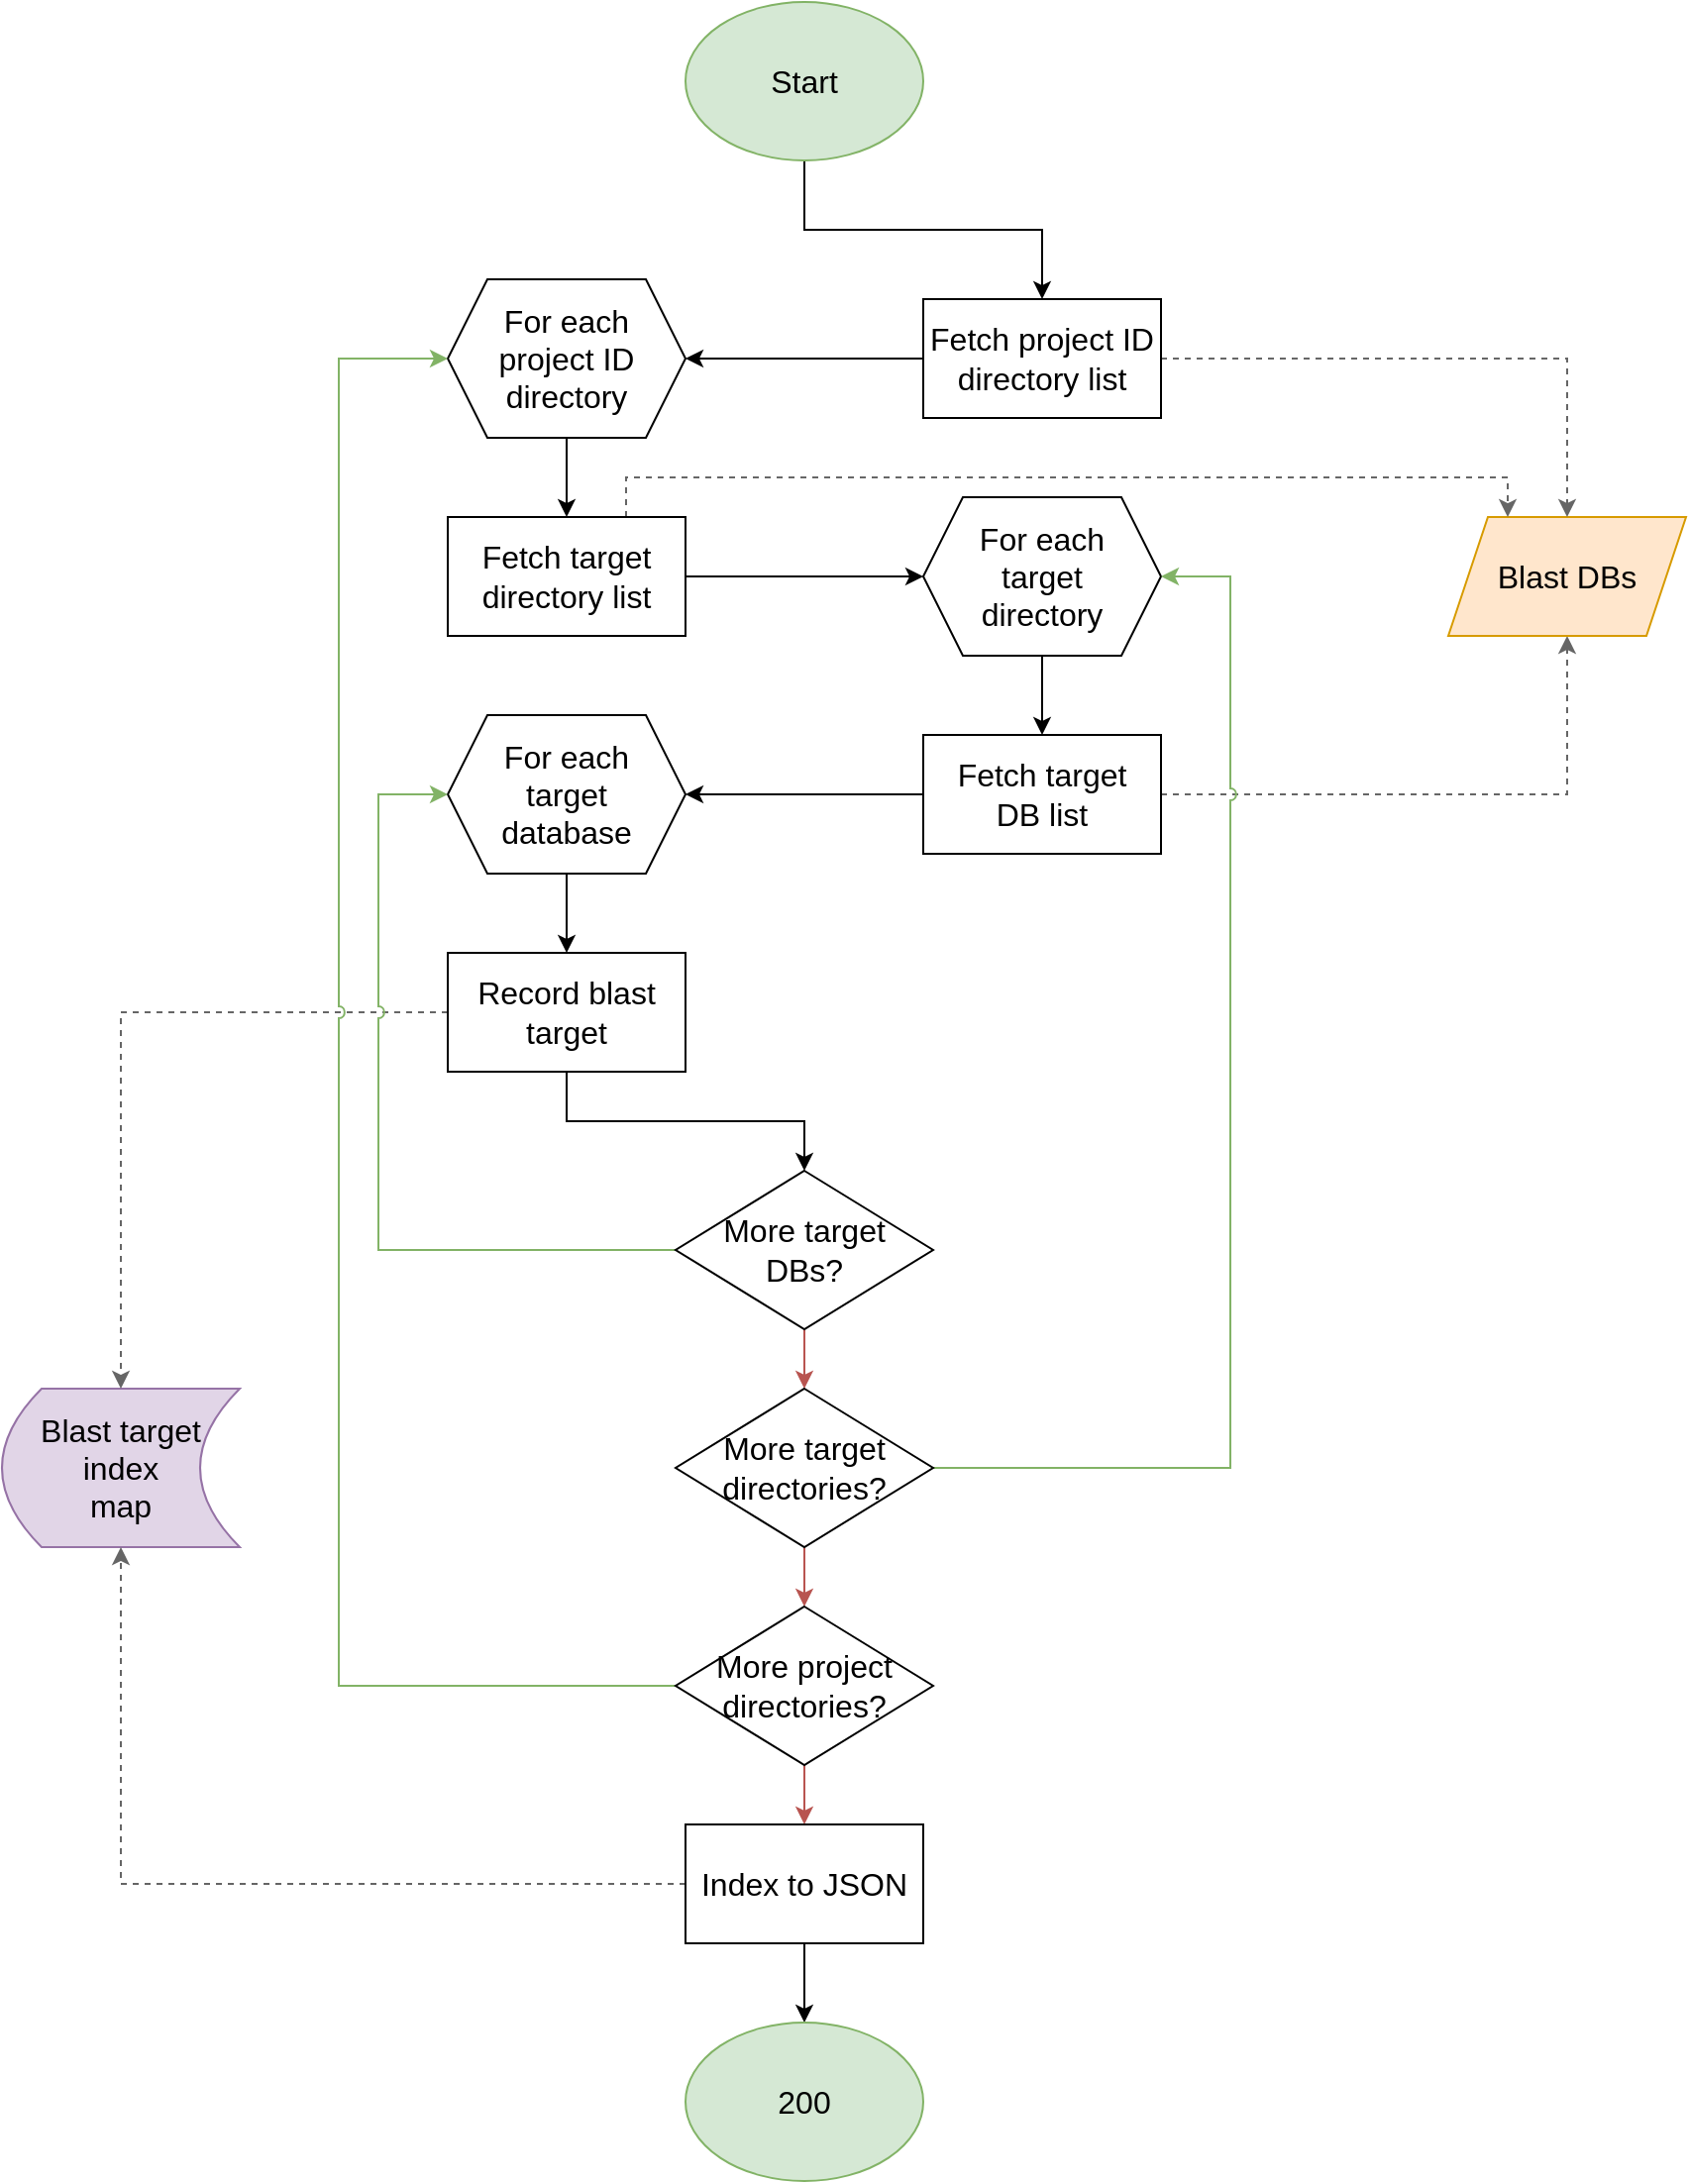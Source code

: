 <mxfile version="20.6.0" type="device"><diagram id="hxvU-aeRVB3mqjN8R392" name="Page-1"><mxGraphModel dx="2025" dy="1099" grid="1" gridSize="10" guides="1" tooltips="1" connect="1" arrows="1" fold="1" page="1" pageScale="1" pageWidth="850" pageHeight="1100" math="0" shadow="0"><root><mxCell id="0"/><mxCell id="1" parent="0"/><mxCell id="J5fGL1TQMryxoPGcth1N-57" style="edgeStyle=orthogonalEdgeStyle;rounded=0;orthogonalLoop=1;jettySize=auto;html=1;exitX=1;exitY=0.5;exitDx=0;exitDy=0;entryX=0.5;entryY=1;entryDx=0;entryDy=0;fontSize=16;strokeColor=#666666;dashed=1;" edge="1" parent="1" source="J5fGL1TQMryxoPGcth1N-40" target="J5fGL1TQMryxoPGcth1N-2"><mxGeometry relative="1" as="geometry"/></mxCell><mxCell id="J5fGL1TQMryxoPGcth1N-35" style="edgeStyle=orthogonalEdgeStyle;rounded=0;orthogonalLoop=1;jettySize=auto;html=1;exitX=0.5;exitY=1;exitDx=0;exitDy=0;entryX=0.5;entryY=0;entryDx=0;entryDy=0;fontSize=16;" edge="1" parent="1" source="J5fGL1TQMryxoPGcth1N-1" target="J5fGL1TQMryxoPGcth1N-4"><mxGeometry relative="1" as="geometry"/></mxCell><mxCell id="J5fGL1TQMryxoPGcth1N-1" value="Start" style="ellipse;whiteSpace=wrap;html=1;fillColor=#d5e8d4;strokeColor=#82b366;fontSize=16;" vertex="1" parent="1"><mxGeometry x="345" width="120" height="80" as="geometry"/></mxCell><mxCell id="J5fGL1TQMryxoPGcth1N-2" value="Blast DBs" style="shape=parallelogram;perimeter=parallelogramPerimeter;whiteSpace=wrap;html=1;fixedSize=1;fontSize=16;fillColor=#ffe6cc;strokeColor=#d79b00;" vertex="1" parent="1"><mxGeometry x="730" y="260" width="120" height="60" as="geometry"/></mxCell><mxCell id="J5fGL1TQMryxoPGcth1N-3" value="Blast target&lt;br&gt;index&lt;br&gt;map" style="shape=dataStorage;whiteSpace=wrap;html=1;fixedSize=1;fontSize=16;fillColor=#e1d5e7;strokeColor=#9673a6;" vertex="1" parent="1"><mxGeometry y="700" width="120" height="80" as="geometry"/></mxCell><mxCell id="J5fGL1TQMryxoPGcth1N-36" style="edgeStyle=orthogonalEdgeStyle;rounded=0;orthogonalLoop=1;jettySize=auto;html=1;exitX=0;exitY=0.5;exitDx=0;exitDy=0;entryX=1;entryY=0.5;entryDx=0;entryDy=0;fontSize=16;" edge="1" parent="1" source="J5fGL1TQMryxoPGcth1N-4" target="J5fGL1TQMryxoPGcth1N-7"><mxGeometry relative="1" as="geometry"/></mxCell><mxCell id="J5fGL1TQMryxoPGcth1N-55" style="edgeStyle=orthogonalEdgeStyle;rounded=0;orthogonalLoop=1;jettySize=auto;html=1;exitX=1;exitY=0.5;exitDx=0;exitDy=0;entryX=0.5;entryY=0;entryDx=0;entryDy=0;fontSize=16;strokeColor=#666666;dashed=1;" edge="1" parent="1" source="J5fGL1TQMryxoPGcth1N-4" target="J5fGL1TQMryxoPGcth1N-2"><mxGeometry relative="1" as="geometry"/></mxCell><mxCell id="J5fGL1TQMryxoPGcth1N-4" value="Fetch project ID directory list" style="rounded=0;whiteSpace=wrap;html=1;fontSize=16;" vertex="1" parent="1"><mxGeometry x="465" y="150" width="120" height="60" as="geometry"/></mxCell><mxCell id="J5fGL1TQMryxoPGcth1N-39" style="edgeStyle=orthogonalEdgeStyle;rounded=0;orthogonalLoop=1;jettySize=auto;html=1;exitX=1;exitY=0.5;exitDx=0;exitDy=0;entryX=0;entryY=0.5;entryDx=0;entryDy=0;fontSize=16;" edge="1" parent="1" source="J5fGL1TQMryxoPGcth1N-5" target="J5fGL1TQMryxoPGcth1N-8"><mxGeometry relative="1" as="geometry"/></mxCell><mxCell id="J5fGL1TQMryxoPGcth1N-56" style="edgeStyle=orthogonalEdgeStyle;rounded=0;orthogonalLoop=1;jettySize=auto;html=1;exitX=0.75;exitY=0;exitDx=0;exitDy=0;entryX=0.25;entryY=0;entryDx=0;entryDy=0;fontSize=16;strokeColor=#666666;dashed=1;" edge="1" parent="1" source="J5fGL1TQMryxoPGcth1N-5" target="J5fGL1TQMryxoPGcth1N-2"><mxGeometry relative="1" as="geometry"/></mxCell><mxCell id="J5fGL1TQMryxoPGcth1N-5" value="Fetch target&lt;br&gt;directory list" style="rounded=0;whiteSpace=wrap;html=1;fontSize=16;" vertex="1" parent="1"><mxGeometry x="225" y="260" width="120" height="60" as="geometry"/></mxCell><mxCell id="J5fGL1TQMryxoPGcth1N-37" style="edgeStyle=orthogonalEdgeStyle;rounded=0;orthogonalLoop=1;jettySize=auto;html=1;exitX=0.5;exitY=1;exitDx=0;exitDy=0;entryX=0.5;entryY=0;entryDx=0;entryDy=0;fontSize=16;" edge="1" parent="1" source="J5fGL1TQMryxoPGcth1N-7" target="J5fGL1TQMryxoPGcth1N-5"><mxGeometry relative="1" as="geometry"/></mxCell><mxCell id="J5fGL1TQMryxoPGcth1N-7" value="For each&lt;br&gt;project ID directory" style="shape=hexagon;perimeter=hexagonPerimeter2;whiteSpace=wrap;html=1;fixedSize=1;fontSize=16;" vertex="1" parent="1"><mxGeometry x="225" y="140" width="120" height="80" as="geometry"/></mxCell><mxCell id="J5fGL1TQMryxoPGcth1N-41" style="edgeStyle=orthogonalEdgeStyle;rounded=0;orthogonalLoop=1;jettySize=auto;html=1;exitX=0.5;exitY=1;exitDx=0;exitDy=0;entryX=0.5;entryY=0;entryDx=0;entryDy=0;fontSize=16;" edge="1" parent="1" source="J5fGL1TQMryxoPGcth1N-8" target="J5fGL1TQMryxoPGcth1N-40"><mxGeometry relative="1" as="geometry"/></mxCell><mxCell id="J5fGL1TQMryxoPGcth1N-8" value="For each&lt;br&gt;target&lt;br&gt;directory" style="shape=hexagon;perimeter=hexagonPerimeter2;whiteSpace=wrap;html=1;fixedSize=1;fontSize=16;" vertex="1" parent="1"><mxGeometry x="465" y="250" width="120" height="80" as="geometry"/></mxCell><mxCell id="J5fGL1TQMryxoPGcth1N-43" style="edgeStyle=orthogonalEdgeStyle;rounded=0;orthogonalLoop=1;jettySize=auto;html=1;exitX=0.5;exitY=1;exitDx=0;exitDy=0;entryX=0.5;entryY=0;entryDx=0;entryDy=0;fontSize=16;" edge="1" parent="1" source="J5fGL1TQMryxoPGcth1N-9" target="J5fGL1TQMryxoPGcth1N-10"><mxGeometry relative="1" as="geometry"/></mxCell><mxCell id="J5fGL1TQMryxoPGcth1N-9" value="For each&lt;br&gt;target&lt;br&gt;database" style="shape=hexagon;perimeter=hexagonPerimeter2;whiteSpace=wrap;html=1;fixedSize=1;fontSize=16;" vertex="1" parent="1"><mxGeometry x="225" y="360" width="120" height="80" as="geometry"/></mxCell><mxCell id="J5fGL1TQMryxoPGcth1N-44" style="edgeStyle=orthogonalEdgeStyle;rounded=0;orthogonalLoop=1;jettySize=auto;html=1;exitX=0.5;exitY=1;exitDx=0;exitDy=0;fontSize=16;" edge="1" parent="1" source="J5fGL1TQMryxoPGcth1N-10" target="J5fGL1TQMryxoPGcth1N-11"><mxGeometry relative="1" as="geometry"/></mxCell><mxCell id="J5fGL1TQMryxoPGcth1N-58" style="edgeStyle=orthogonalEdgeStyle;rounded=0;orthogonalLoop=1;jettySize=auto;html=1;exitX=0;exitY=0.5;exitDx=0;exitDy=0;fontSize=16;strokeColor=#666666;dashed=1;" edge="1" parent="1" source="J5fGL1TQMryxoPGcth1N-10" target="J5fGL1TQMryxoPGcth1N-3"><mxGeometry relative="1" as="geometry"/></mxCell><mxCell id="J5fGL1TQMryxoPGcth1N-10" value="Record blast target" style="rounded=0;whiteSpace=wrap;html=1;fontSize=16;" vertex="1" parent="1"><mxGeometry x="225" y="480" width="120" height="60" as="geometry"/></mxCell><mxCell id="J5fGL1TQMryxoPGcth1N-45" style="edgeStyle=orthogonalEdgeStyle;rounded=0;orthogonalLoop=1;jettySize=auto;html=1;exitX=0.5;exitY=1;exitDx=0;exitDy=0;entryX=0.5;entryY=0;entryDx=0;entryDy=0;fontSize=16;fillColor=#f8cecc;strokeColor=#b85450;" edge="1" parent="1" source="J5fGL1TQMryxoPGcth1N-11" target="J5fGL1TQMryxoPGcth1N-12"><mxGeometry relative="1" as="geometry"/></mxCell><mxCell id="J5fGL1TQMryxoPGcth1N-47" style="edgeStyle=orthogonalEdgeStyle;rounded=0;orthogonalLoop=1;jettySize=auto;html=1;exitX=0;exitY=0.5;exitDx=0;exitDy=0;entryX=0;entryY=0.5;entryDx=0;entryDy=0;fontSize=16;jumpStyle=arc;fillColor=#d5e8d4;strokeColor=#82b366;" edge="1" parent="1" source="J5fGL1TQMryxoPGcth1N-11" target="J5fGL1TQMryxoPGcth1N-9"><mxGeometry relative="1" as="geometry"><Array as="points"><mxPoint x="190" y="630"/><mxPoint x="190" y="400"/></Array></mxGeometry></mxCell><mxCell id="J5fGL1TQMryxoPGcth1N-11" value="More target&lt;br&gt;DBs?" style="rhombus;whiteSpace=wrap;html=1;fontSize=16;" vertex="1" parent="1"><mxGeometry x="340" y="590" width="130" height="80" as="geometry"/></mxCell><mxCell id="J5fGL1TQMryxoPGcth1N-46" style="edgeStyle=orthogonalEdgeStyle;rounded=0;orthogonalLoop=1;jettySize=auto;html=1;exitX=0.5;exitY=1;exitDx=0;exitDy=0;entryX=0.5;entryY=0;entryDx=0;entryDy=0;fontSize=16;fillColor=#f8cecc;strokeColor=#b85450;" edge="1" parent="1" source="J5fGL1TQMryxoPGcth1N-12" target="J5fGL1TQMryxoPGcth1N-13"><mxGeometry relative="1" as="geometry"/></mxCell><mxCell id="J5fGL1TQMryxoPGcth1N-49" style="edgeStyle=orthogonalEdgeStyle;rounded=0;orthogonalLoop=1;jettySize=auto;html=1;exitX=1;exitY=0.5;exitDx=0;exitDy=0;entryX=1;entryY=0.5;entryDx=0;entryDy=0;fontSize=16;jumpStyle=arc;fillColor=#d5e8d4;strokeColor=#82b366;" edge="1" parent="1" source="J5fGL1TQMryxoPGcth1N-12" target="J5fGL1TQMryxoPGcth1N-8"><mxGeometry relative="1" as="geometry"><Array as="points"><mxPoint x="620" y="740"/><mxPoint x="620" y="290"/></Array></mxGeometry></mxCell><mxCell id="J5fGL1TQMryxoPGcth1N-12" value="More target&lt;br&gt;directories?" style="rhombus;whiteSpace=wrap;html=1;fontSize=16;" vertex="1" parent="1"><mxGeometry x="340" y="700" width="130" height="80" as="geometry"/></mxCell><mxCell id="J5fGL1TQMryxoPGcth1N-50" style="edgeStyle=orthogonalEdgeStyle;rounded=0;orthogonalLoop=1;jettySize=auto;html=1;exitX=0;exitY=0.5;exitDx=0;exitDy=0;entryX=0;entryY=0.5;entryDx=0;entryDy=0;fontSize=16;jumpStyle=arc;fillColor=#d5e8d4;strokeColor=#82b366;" edge="1" parent="1" source="J5fGL1TQMryxoPGcth1N-13" target="J5fGL1TQMryxoPGcth1N-7"><mxGeometry relative="1" as="geometry"><Array as="points"><mxPoint x="170" y="850"/><mxPoint x="170" y="180"/></Array></mxGeometry></mxCell><mxCell id="J5fGL1TQMryxoPGcth1N-53" style="edgeStyle=orthogonalEdgeStyle;rounded=0;orthogonalLoop=1;jettySize=auto;html=1;exitX=0.5;exitY=1;exitDx=0;exitDy=0;entryX=0.5;entryY=0;entryDx=0;entryDy=0;fontSize=16;fillColor=#f8cecc;strokeColor=#b85450;" edge="1" parent="1" source="J5fGL1TQMryxoPGcth1N-13" target="J5fGL1TQMryxoPGcth1N-51"><mxGeometry relative="1" as="geometry"/></mxCell><mxCell id="J5fGL1TQMryxoPGcth1N-13" value="More project&lt;br&gt;directories?" style="rhombus;whiteSpace=wrap;html=1;fontSize=16;" vertex="1" parent="1"><mxGeometry x="340" y="810" width="130" height="80" as="geometry"/></mxCell><mxCell id="J5fGL1TQMryxoPGcth1N-42" style="edgeStyle=orthogonalEdgeStyle;rounded=0;orthogonalLoop=1;jettySize=auto;html=1;exitX=0;exitY=0.5;exitDx=0;exitDy=0;fontSize=16;" edge="1" parent="1" source="J5fGL1TQMryxoPGcth1N-40" target="J5fGL1TQMryxoPGcth1N-9"><mxGeometry relative="1" as="geometry"/></mxCell><mxCell id="J5fGL1TQMryxoPGcth1N-40" value="Fetch target&lt;br&gt;DB list" style="rounded=0;whiteSpace=wrap;html=1;fontSize=16;" vertex="1" parent="1"><mxGeometry x="465" y="370" width="120" height="60" as="geometry"/></mxCell><mxCell id="J5fGL1TQMryxoPGcth1N-54" style="edgeStyle=orthogonalEdgeStyle;rounded=0;orthogonalLoop=1;jettySize=auto;html=1;exitX=0.5;exitY=1;exitDx=0;exitDy=0;entryX=0.5;entryY=0;entryDx=0;entryDy=0;fontSize=16;" edge="1" parent="1" source="J5fGL1TQMryxoPGcth1N-51" target="J5fGL1TQMryxoPGcth1N-52"><mxGeometry relative="1" as="geometry"/></mxCell><mxCell id="J5fGL1TQMryxoPGcth1N-59" style="edgeStyle=orthogonalEdgeStyle;rounded=0;orthogonalLoop=1;jettySize=auto;html=1;exitX=0;exitY=0.5;exitDx=0;exitDy=0;entryX=0.5;entryY=1;entryDx=0;entryDy=0;fontSize=16;strokeColor=#666666;dashed=1;" edge="1" parent="1" source="J5fGL1TQMryxoPGcth1N-51" target="J5fGL1TQMryxoPGcth1N-3"><mxGeometry relative="1" as="geometry"/></mxCell><mxCell id="J5fGL1TQMryxoPGcth1N-51" value="Index to JSON" style="rounded=0;whiteSpace=wrap;html=1;fontSize=16;" vertex="1" parent="1"><mxGeometry x="345" y="920" width="120" height="60" as="geometry"/></mxCell><mxCell id="J5fGL1TQMryxoPGcth1N-52" value="200" style="ellipse;whiteSpace=wrap;html=1;fontSize=16;fillColor=#d5e8d4;strokeColor=#82b366;" vertex="1" parent="1"><mxGeometry x="345" y="1020" width="120" height="80" as="geometry"/></mxCell></root></mxGraphModel></diagram></mxfile>